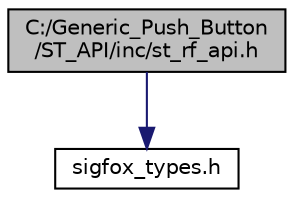 digraph "C:/Generic_Push_Button/ST_API/inc/st_rf_api.h"
{
 // LATEX_PDF_SIZE
  edge [fontname="Helvetica",fontsize="10",labelfontname="Helvetica",labelfontsize="10"];
  node [fontname="Helvetica",fontsize="10",shape=record];
  Node1 [label="C:/Generic_Push_Button\l/ST_API/inc/st_rf_api.h",height=0.2,width=0.4,color="black", fillcolor="grey75", style="filled", fontcolor="black",tooltip="Sigfox manufacturer functions."];
  Node1 -> Node2 [color="midnightblue",fontsize="10",style="solid",fontname="Helvetica"];
  Node2 [label="sigfox_types.h",height=0.2,width=0.4,color="black", fillcolor="white", style="filled",URL="$sigfox__types_8h.html",tooltip="Sigfox types definition."];
}

